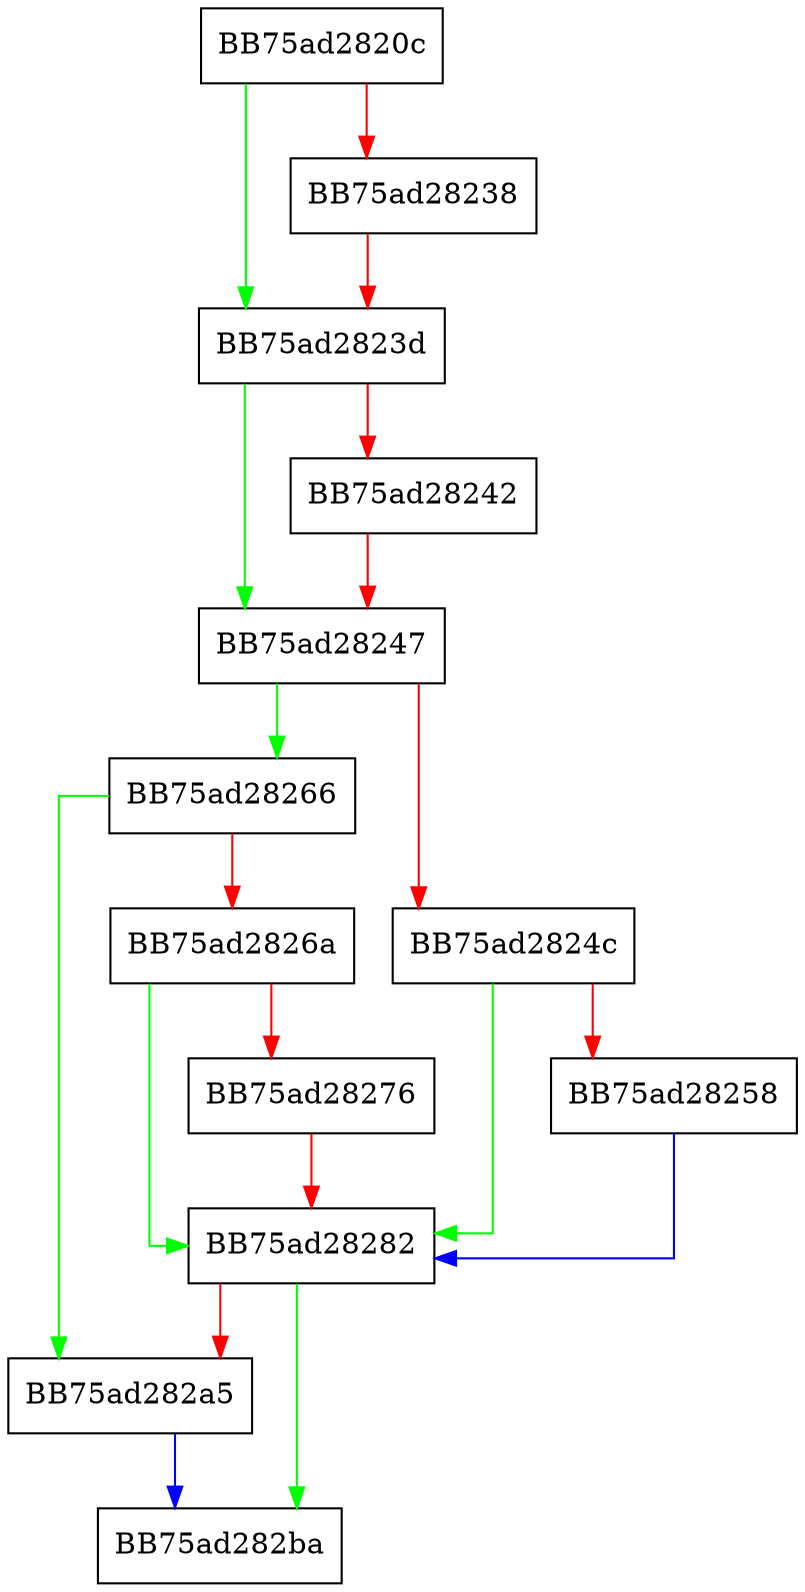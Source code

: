 digraph WrapperWSCUpdateProvider {
  node [shape="box"];
  graph [splines=ortho];
  BB75ad2820c -> BB75ad2823d [color="green"];
  BB75ad2820c -> BB75ad28238 [color="red"];
  BB75ad28238 -> BB75ad2823d [color="red"];
  BB75ad2823d -> BB75ad28247 [color="green"];
  BB75ad2823d -> BB75ad28242 [color="red"];
  BB75ad28242 -> BB75ad28247 [color="red"];
  BB75ad28247 -> BB75ad28266 [color="green"];
  BB75ad28247 -> BB75ad2824c [color="red"];
  BB75ad2824c -> BB75ad28282 [color="green"];
  BB75ad2824c -> BB75ad28258 [color="red"];
  BB75ad28258 -> BB75ad28282 [color="blue"];
  BB75ad28266 -> BB75ad282a5 [color="green"];
  BB75ad28266 -> BB75ad2826a [color="red"];
  BB75ad2826a -> BB75ad28282 [color="green"];
  BB75ad2826a -> BB75ad28276 [color="red"];
  BB75ad28276 -> BB75ad28282 [color="red"];
  BB75ad28282 -> BB75ad282ba [color="green"];
  BB75ad28282 -> BB75ad282a5 [color="red"];
  BB75ad282a5 -> BB75ad282ba [color="blue"];
}